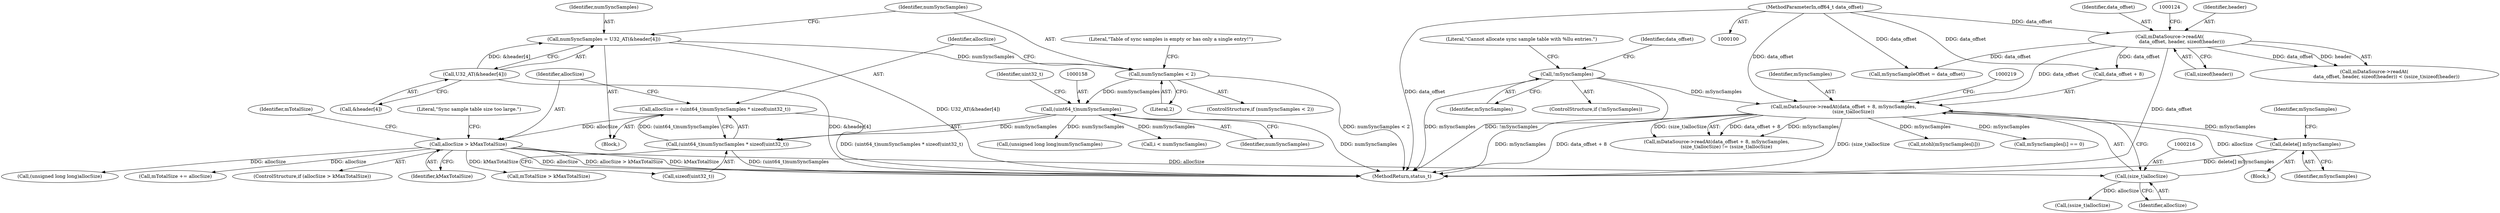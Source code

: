 digraph "0_Android_7fa3f552a6f34ed05c15e64ea30b8eed53f77a41@API" {
"1000222" [label="(Call,delete[] mSyncSamples)"];
"1000210" [label="(Call,mDataSource->readAt(data_offset + 8, mSyncSamples,\n             (size_t)allocSize))"];
"1000118" [label="(Call,mDataSource->readAt(\n                data_offset, header, sizeof(header)))"];
"1000101" [label="(MethodParameterIn,off64_t data_offset)"];
"1000198" [label="(Call,!mSyncSamples)"];
"1000215" [label="(Call,(size_t)allocSize)"];
"1000163" [label="(Call,allocSize > kMaxTotalSize)"];
"1000154" [label="(Call,allocSize = (uint64_t)numSyncSamples * sizeof(uint32_t))"];
"1000156" [label="(Call,(uint64_t)numSyncSamples * sizeof(uint32_t))"];
"1000157" [label="(Call,(uint64_t)numSyncSamples)"];
"1000147" [label="(Call,numSyncSamples < 2)"];
"1000139" [label="(Call,numSyncSamples = U32_AT(&header[4]))"];
"1000141" [label="(Call,U32_AT(&header[4]))"];
"1000221" [label="(Block,)"];
"1000198" [label="(Call,!mSyncSamples)"];
"1000209" [label="(Call,mDataSource->readAt(data_offset + 8, mSyncSamples,\n             (size_t)allocSize) != (ssize_t)allocSize)"];
"1000172" [label="(Identifier,mTotalSize)"];
"1000163" [label="(Call,allocSize > kMaxTotalSize)"];
"1000199" [label="(Identifier,mSyncSamples)"];
"1000212" [label="(Identifier,data_offset)"];
"1000175" [label="(Call,mTotalSize > kMaxTotalSize)"];
"1000255" [label="(Call,ntohl(mSyncSamples[i]))"];
"1000218" [label="(Call,(ssize_t)allocSize)"];
"1000160" [label="(Call,sizeof(uint32_t))"];
"1000211" [label="(Call,data_offset + 8)"];
"1000146" [label="(ControlStructure,if (numSyncSamples < 2))"];
"1000234" [label="(Call,i < numSyncSamples)"];
"1000197" [label="(ControlStructure,if (!mSyncSamples))"];
"1000147" [label="(Call,numSyncSamples < 2)"];
"1000142" [label="(Call,&header[4])"];
"1000156" [label="(Call,(uint64_t)numSyncSamples * sizeof(uint32_t))"];
"1000118" [label="(Call,mDataSource->readAt(\n                data_offset, header, sizeof(header)))"];
"1000222" [label="(Call,delete[] mSyncSamples)"];
"1000181" [label="(Call,(unsigned long long)allocSize)"];
"1000141" [label="(Call,U32_AT(&header[4]))"];
"1000214" [label="(Identifier,mSyncSamples)"];
"1000149" [label="(Literal,2)"];
"1000155" [label="(Identifier,allocSize)"];
"1000171" [label="(Call,mTotalSize += allocSize)"];
"1000162" [label="(ControlStructure,if (allocSize > kMaxTotalSize))"];
"1000241" [label="(Call,mSyncSamples[i] == 0)"];
"1000165" [label="(Identifier,kMaxTotalSize)"];
"1000140" [label="(Identifier,numSyncSamples)"];
"1000202" [label="(Literal,\"Cannot allocate sync sample table with %llu entries.\")"];
"1000168" [label="(Literal,\"Sync sample table size too large.\")"];
"1000223" [label="(Identifier,mSyncSamples)"];
"1000121" [label="(Call,sizeof(header))"];
"1000152" [label="(Literal,\"Table of sync samples is empty or has only a single entry!\")"];
"1000120" [label="(Identifier,header)"];
"1000159" [label="(Identifier,numSyncSamples)"];
"1000268" [label="(MethodReturn,status_t)"];
"1000103" [label="(Block,)"];
"1000161" [label="(Identifier,uint32_t)"];
"1000217" [label="(Identifier,allocSize)"];
"1000117" [label="(Call,mDataSource->readAt(\n                data_offset, header, sizeof(header)) < (ssize_t)sizeof(header))"];
"1000164" [label="(Identifier,allocSize)"];
"1000260" [label="(Call,mSyncSampleOffset = data_offset)"];
"1000157" [label="(Call,(uint64_t)numSyncSamples)"];
"1000148" [label="(Identifier,numSyncSamples)"];
"1000139" [label="(Call,numSyncSamples = U32_AT(&header[4]))"];
"1000119" [label="(Identifier,data_offset)"];
"1000101" [label="(MethodParameterIn,off64_t data_offset)"];
"1000203" [label="(Call,(unsigned long long)numSyncSamples)"];
"1000215" [label="(Call,(size_t)allocSize)"];
"1000154" [label="(Call,allocSize = (uint64_t)numSyncSamples * sizeof(uint32_t))"];
"1000225" [label="(Identifier,mSyncSamples)"];
"1000210" [label="(Call,mDataSource->readAt(data_offset + 8, mSyncSamples,\n             (size_t)allocSize))"];
"1000222" -> "1000221"  [label="AST: "];
"1000222" -> "1000223"  [label="CFG: "];
"1000223" -> "1000222"  [label="AST: "];
"1000225" -> "1000222"  [label="CFG: "];
"1000222" -> "1000268"  [label="DDG: delete[] mSyncSamples"];
"1000210" -> "1000222"  [label="DDG: mSyncSamples"];
"1000210" -> "1000209"  [label="AST: "];
"1000210" -> "1000215"  [label="CFG: "];
"1000211" -> "1000210"  [label="AST: "];
"1000214" -> "1000210"  [label="AST: "];
"1000215" -> "1000210"  [label="AST: "];
"1000219" -> "1000210"  [label="CFG: "];
"1000210" -> "1000268"  [label="DDG: mSyncSamples"];
"1000210" -> "1000268"  [label="DDG: data_offset + 8"];
"1000210" -> "1000268"  [label="DDG: (size_t)allocSize"];
"1000210" -> "1000209"  [label="DDG: data_offset + 8"];
"1000210" -> "1000209"  [label="DDG: mSyncSamples"];
"1000210" -> "1000209"  [label="DDG: (size_t)allocSize"];
"1000118" -> "1000210"  [label="DDG: data_offset"];
"1000101" -> "1000210"  [label="DDG: data_offset"];
"1000198" -> "1000210"  [label="DDG: mSyncSamples"];
"1000215" -> "1000210"  [label="DDG: allocSize"];
"1000210" -> "1000241"  [label="DDG: mSyncSamples"];
"1000210" -> "1000255"  [label="DDG: mSyncSamples"];
"1000118" -> "1000117"  [label="AST: "];
"1000118" -> "1000121"  [label="CFG: "];
"1000119" -> "1000118"  [label="AST: "];
"1000120" -> "1000118"  [label="AST: "];
"1000121" -> "1000118"  [label="AST: "];
"1000124" -> "1000118"  [label="CFG: "];
"1000118" -> "1000268"  [label="DDG: data_offset"];
"1000118" -> "1000117"  [label="DDG: data_offset"];
"1000118" -> "1000117"  [label="DDG: header"];
"1000101" -> "1000118"  [label="DDG: data_offset"];
"1000118" -> "1000211"  [label="DDG: data_offset"];
"1000118" -> "1000260"  [label="DDG: data_offset"];
"1000101" -> "1000100"  [label="AST: "];
"1000101" -> "1000268"  [label="DDG: data_offset"];
"1000101" -> "1000211"  [label="DDG: data_offset"];
"1000101" -> "1000260"  [label="DDG: data_offset"];
"1000198" -> "1000197"  [label="AST: "];
"1000198" -> "1000199"  [label="CFG: "];
"1000199" -> "1000198"  [label="AST: "];
"1000202" -> "1000198"  [label="CFG: "];
"1000212" -> "1000198"  [label="CFG: "];
"1000198" -> "1000268"  [label="DDG: mSyncSamples"];
"1000198" -> "1000268"  [label="DDG: !mSyncSamples"];
"1000215" -> "1000217"  [label="CFG: "];
"1000216" -> "1000215"  [label="AST: "];
"1000217" -> "1000215"  [label="AST: "];
"1000163" -> "1000215"  [label="DDG: allocSize"];
"1000215" -> "1000218"  [label="DDG: allocSize"];
"1000163" -> "1000162"  [label="AST: "];
"1000163" -> "1000165"  [label="CFG: "];
"1000164" -> "1000163"  [label="AST: "];
"1000165" -> "1000163"  [label="AST: "];
"1000168" -> "1000163"  [label="CFG: "];
"1000172" -> "1000163"  [label="CFG: "];
"1000163" -> "1000268"  [label="DDG: allocSize"];
"1000163" -> "1000268"  [label="DDG: allocSize > kMaxTotalSize"];
"1000163" -> "1000268"  [label="DDG: kMaxTotalSize"];
"1000154" -> "1000163"  [label="DDG: allocSize"];
"1000163" -> "1000171"  [label="DDG: allocSize"];
"1000163" -> "1000175"  [label="DDG: kMaxTotalSize"];
"1000163" -> "1000181"  [label="DDG: allocSize"];
"1000154" -> "1000103"  [label="AST: "];
"1000154" -> "1000156"  [label="CFG: "];
"1000155" -> "1000154"  [label="AST: "];
"1000156" -> "1000154"  [label="AST: "];
"1000164" -> "1000154"  [label="CFG: "];
"1000154" -> "1000268"  [label="DDG: (uint64_t)numSyncSamples * sizeof(uint32_t)"];
"1000156" -> "1000154"  [label="DDG: (uint64_t)numSyncSamples"];
"1000156" -> "1000160"  [label="CFG: "];
"1000157" -> "1000156"  [label="AST: "];
"1000160" -> "1000156"  [label="AST: "];
"1000156" -> "1000268"  [label="DDG: (uint64_t)numSyncSamples"];
"1000157" -> "1000156"  [label="DDG: numSyncSamples"];
"1000157" -> "1000159"  [label="CFG: "];
"1000158" -> "1000157"  [label="AST: "];
"1000159" -> "1000157"  [label="AST: "];
"1000161" -> "1000157"  [label="CFG: "];
"1000157" -> "1000268"  [label="DDG: numSyncSamples"];
"1000147" -> "1000157"  [label="DDG: numSyncSamples"];
"1000157" -> "1000203"  [label="DDG: numSyncSamples"];
"1000157" -> "1000234"  [label="DDG: numSyncSamples"];
"1000147" -> "1000146"  [label="AST: "];
"1000147" -> "1000149"  [label="CFG: "];
"1000148" -> "1000147"  [label="AST: "];
"1000149" -> "1000147"  [label="AST: "];
"1000152" -> "1000147"  [label="CFG: "];
"1000155" -> "1000147"  [label="CFG: "];
"1000147" -> "1000268"  [label="DDG: numSyncSamples < 2"];
"1000139" -> "1000147"  [label="DDG: numSyncSamples"];
"1000139" -> "1000103"  [label="AST: "];
"1000139" -> "1000141"  [label="CFG: "];
"1000140" -> "1000139"  [label="AST: "];
"1000141" -> "1000139"  [label="AST: "];
"1000148" -> "1000139"  [label="CFG: "];
"1000139" -> "1000268"  [label="DDG: U32_AT(&header[4])"];
"1000141" -> "1000139"  [label="DDG: &header[4]"];
"1000141" -> "1000142"  [label="CFG: "];
"1000142" -> "1000141"  [label="AST: "];
"1000141" -> "1000268"  [label="DDG: &header[4]"];
}
